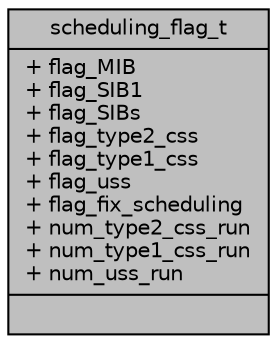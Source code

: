 digraph "scheduling_flag_t"
{
 // LATEX_PDF_SIZE
  edge [fontname="Helvetica",fontsize="10",labelfontname="Helvetica",labelfontsize="10"];
  node [fontname="Helvetica",fontsize="10",shape=record];
  Node1 [label="{scheduling_flag_t\n|+ flag_MIB\l+ flag_SIB1\l+ flag_SIBs\l+ flag_type2_css\l+ flag_type1_css\l+ flag_uss\l+ flag_fix_scheduling\l+ num_type2_css_run\l+ num_type1_css_run\l+ num_uss_run\l|}",height=0.2,width=0.4,color="black", fillcolor="grey75", style="filled", fontcolor="black",tooltip=" "];
}
